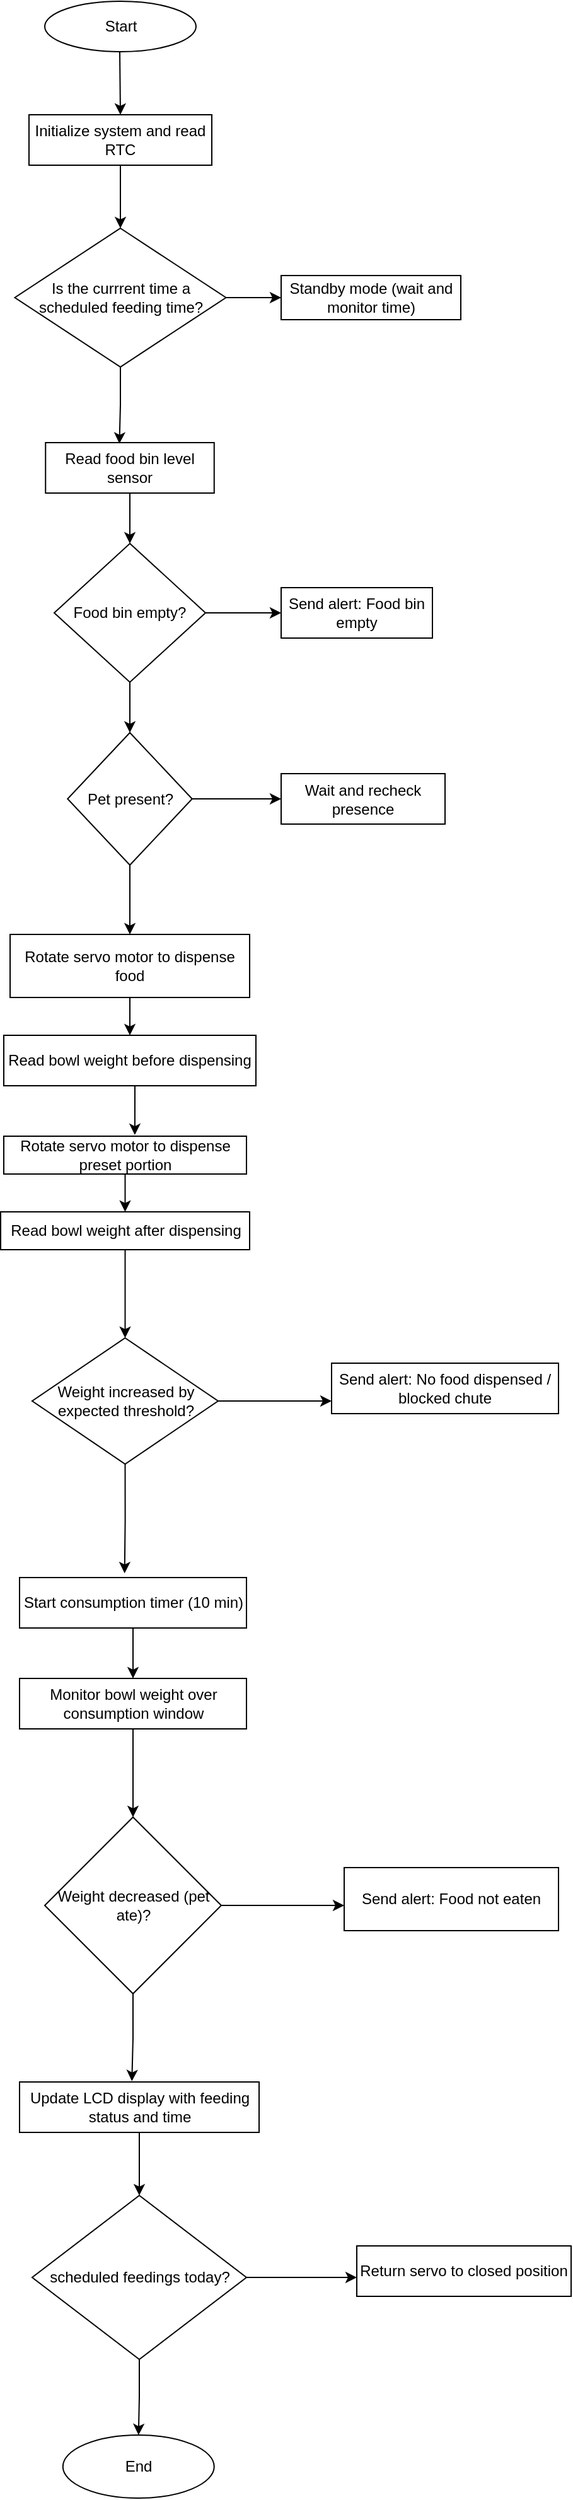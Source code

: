 <mxfile version="28.0.6">
  <diagram name="Automated Pet Feeder Flowchart" id="0">
    <mxGraphModel dx="1026" dy="610" grid="1" gridSize="10" guides="1" tooltips="1" connect="1" arrows="1" fold="1" page="1" pageScale="1" pageWidth="850" pageHeight="1100" math="0" shadow="0">
      <root>
        <mxCell id="0" />
        <mxCell id="1" parent="0" />
        <mxCell id="2" value="Start" style="ellipse;whiteSpace=wrap;html=1;fillColor=#FFFFFF;strokeColor=#000000;" parent="1" vertex="1">
          <mxGeometry x="352.5" y="60" width="120" height="40" as="geometry" />
        </mxCell>
        <mxCell id="47GH_XOzF8YKPweD0Skc-49" style="edgeStyle=orthogonalEdgeStyle;rounded=0;orthogonalLoop=1;jettySize=auto;html=1;exitX=0.5;exitY=1;exitDx=0;exitDy=0;entryX=0.5;entryY=0;entryDx=0;entryDy=0;" parent="1" source="3" target="4" edge="1">
          <mxGeometry relative="1" as="geometry" />
        </mxCell>
        <mxCell id="3" value="Initialize system and read RTC" style="rounded=0;whiteSpace=wrap;html=1;fillColor=#FFFFFF;strokeColor=#000000;" parent="1" vertex="1">
          <mxGeometry x="340" y="150" width="145" height="40" as="geometry" />
        </mxCell>
        <mxCell id="47GH_XOzF8YKPweD0Skc-50" style="edgeStyle=orthogonalEdgeStyle;rounded=0;orthogonalLoop=1;jettySize=auto;html=1;exitX=1;exitY=0.5;exitDx=0;exitDy=0;" parent="1" source="4" target="5a" edge="1">
          <mxGeometry relative="1" as="geometry" />
        </mxCell>
        <mxCell id="4" value="Is the currrent time a scheduled feeding time?" style="rhombus;whiteSpace=wrap;html=1;fillColor=#FFFFFF;strokeColor=#000000;" parent="1" vertex="1">
          <mxGeometry x="328.75" y="240" width="167.5" height="110" as="geometry" />
        </mxCell>
        <mxCell id="5a" value="Standby mode (wait and monitor time)" style="rounded=0;whiteSpace=wrap;html=1;fillColor=#FFFFFF;strokeColor=#000000;" parent="1" vertex="1">
          <mxGeometry x="540" y="277.5" width="142.5" height="35" as="geometry" />
        </mxCell>
        <mxCell id="47GH_XOzF8YKPweD0Skc-55" style="edgeStyle=orthogonalEdgeStyle;rounded=0;orthogonalLoop=1;jettySize=auto;html=1;exitX=0.5;exitY=1;exitDx=0;exitDy=0;" parent="1" source="5b" edge="1">
          <mxGeometry relative="1" as="geometry">
            <mxPoint x="420" y="490" as="targetPoint" />
          </mxGeometry>
        </mxCell>
        <mxCell id="5b" value="Read food bin level sensor" style="parallelogram;whiteSpace=wrap;html=1;fillColor=#FFFFFF;strokeColor=#000000;" parent="1" vertex="1">
          <mxGeometry x="353.13" y="410" width="133.75" height="40" as="geometry" />
        </mxCell>
        <mxCell id="47GH_XOzF8YKPweD0Skc-54" style="edgeStyle=orthogonalEdgeStyle;rounded=0;orthogonalLoop=1;jettySize=auto;html=1;exitX=1;exitY=0.5;exitDx=0;exitDy=0;entryX=0;entryY=0.5;entryDx=0;entryDy=0;" parent="1" source="6" target="7a" edge="1">
          <mxGeometry relative="1" as="geometry" />
        </mxCell>
        <mxCell id="47GH_XOzF8YKPweD0Skc-57" style="edgeStyle=orthogonalEdgeStyle;rounded=0;orthogonalLoop=1;jettySize=auto;html=1;exitX=0.5;exitY=1;exitDx=0;exitDy=0;entryX=0.5;entryY=0;entryDx=0;entryDy=0;" parent="1" source="6" target="7b" edge="1">
          <mxGeometry relative="1" as="geometry" />
        </mxCell>
        <mxCell id="6" value="Food bin empty?" style="rhombus;whiteSpace=wrap;html=1;fillColor=#FFFFFF;strokeColor=#000000;" parent="1" vertex="1">
          <mxGeometry x="360.01" y="490" width="120" height="110" as="geometry" />
        </mxCell>
        <mxCell id="7a" value="Send alert: Food bin empty" style="rounded=0;whiteSpace=wrap;html=1;fillColor=#FFFFFF;strokeColor=#000000;" parent="1" vertex="1">
          <mxGeometry x="540" y="525" width="120" height="40" as="geometry" />
        </mxCell>
        <mxCell id="47GH_XOzF8YKPweD0Skc-58" style="edgeStyle=orthogonalEdgeStyle;rounded=0;orthogonalLoop=1;jettySize=auto;html=1;exitX=1;exitY=0.5;exitDx=0;exitDy=0;entryX=0;entryY=0.5;entryDx=0;entryDy=0;" parent="1" source="7b" target="8a" edge="1">
          <mxGeometry relative="1" as="geometry" />
        </mxCell>
        <mxCell id="7b" value="Pet present?" style="rhombus;whiteSpace=wrap;html=1;fillColor=#FFFFFF;strokeColor=#000000;" parent="1" vertex="1">
          <mxGeometry x="370.63" y="640" width="98.76" height="105" as="geometry" />
        </mxCell>
        <mxCell id="8a" value="Wait and recheck presence" style="rounded=0;whiteSpace=wrap;html=1;fillColor=#FFFFFF;strokeColor=#000000;" parent="1" vertex="1">
          <mxGeometry x="540" y="672.5" width="130" height="40" as="geometry" />
        </mxCell>
        <mxCell id="47GH_XOzF8YKPweD0Skc-63" style="edgeStyle=orthogonalEdgeStyle;rounded=0;orthogonalLoop=1;jettySize=auto;html=1;exitX=0.5;exitY=1;exitDx=0;exitDy=0;entryX=0.5;entryY=0;entryDx=0;entryDy=0;" parent="1" source="8b" target="9" edge="1">
          <mxGeometry relative="1" as="geometry" />
        </mxCell>
        <mxCell id="8b" value="Rotate servo motor to dispense food" style="rounded=0;whiteSpace=wrap;html=1;fillColor=#FFFFFF;strokeColor=#000000;" parent="1" vertex="1">
          <mxGeometry x="325.01" y="800" width="190" height="50" as="geometry" />
        </mxCell>
        <mxCell id="9" value="Read bowl weight before dispensing" style="parallelogram;whiteSpace=wrap;html=1;fillColor=#FFFFFF;strokeColor=#000000;" parent="1" vertex="1">
          <mxGeometry x="320" y="880" width="200" height="40" as="geometry" />
        </mxCell>
        <mxCell id="J9eJqL734nXbyn00AHup-19" style="edgeStyle=orthogonalEdgeStyle;rounded=0;orthogonalLoop=1;jettySize=auto;html=1;exitX=0.5;exitY=1;exitDx=0;exitDy=0;entryX=0.5;entryY=0;entryDx=0;entryDy=0;" edge="1" parent="1" source="10" target="11">
          <mxGeometry relative="1" as="geometry" />
        </mxCell>
        <mxCell id="10" value="Rotate servo motor to dispense preset portion" style="rounded=0;whiteSpace=wrap;html=1;fillColor=#FFFFFF;strokeColor=#000000;" parent="1" vertex="1">
          <mxGeometry x="320" y="960" width="192.5" height="30" as="geometry" />
        </mxCell>
        <mxCell id="J9eJqL734nXbyn00AHup-20" style="edgeStyle=orthogonalEdgeStyle;rounded=0;orthogonalLoop=1;jettySize=auto;html=1;exitX=0.5;exitY=1;exitDx=0;exitDy=0;entryX=0.5;entryY=0;entryDx=0;entryDy=0;" edge="1" parent="1" source="11" target="12">
          <mxGeometry relative="1" as="geometry">
            <mxPoint x="416" y="1100" as="targetPoint" />
          </mxGeometry>
        </mxCell>
        <mxCell id="11" value="Read bowl weight after dispensing" style="parallelogram;whiteSpace=wrap;html=1;fillColor=#FFFFFF;strokeColor=#000000;" parent="1" vertex="1">
          <mxGeometry x="317.5" y="1020" width="197.5" height="30" as="geometry" />
        </mxCell>
        <mxCell id="J9eJqL734nXbyn00AHup-21" style="edgeStyle=orthogonalEdgeStyle;rounded=0;orthogonalLoop=1;jettySize=auto;html=1;exitX=1;exitY=0.5;exitDx=0;exitDy=0;entryX=0;entryY=0.75;entryDx=0;entryDy=0;" edge="1" parent="1" source="12" target="13a">
          <mxGeometry relative="1" as="geometry" />
        </mxCell>
        <mxCell id="12" value="Weight increased by expected threshold?" style="rhombus;whiteSpace=wrap;html=1;fillColor=#FFFFFF;strokeColor=#000000;" parent="1" vertex="1">
          <mxGeometry x="342.5" y="1120" width="147.5" height="100" as="geometry" />
        </mxCell>
        <mxCell id="13a" value="Send alert: No food dispensed / blocked chute" style="rounded=0;whiteSpace=wrap;html=1;fillColor=#FFFFFF;strokeColor=#000000;" parent="1" vertex="1">
          <mxGeometry x="580" y="1140" width="180" height="40" as="geometry" />
        </mxCell>
        <mxCell id="J9eJqL734nXbyn00AHup-23" style="edgeStyle=orthogonalEdgeStyle;rounded=0;orthogonalLoop=1;jettySize=auto;html=1;exitX=0.5;exitY=1;exitDx=0;exitDy=0;entryX=0.5;entryY=0;entryDx=0;entryDy=0;" edge="1" parent="1" source="13b" target="14">
          <mxGeometry relative="1" as="geometry" />
        </mxCell>
        <mxCell id="13b" value="Start consumption timer (10 min)" style="rounded=0;whiteSpace=wrap;html=1;fillColor=#FFFFFF;strokeColor=#000000;" parent="1" vertex="1">
          <mxGeometry x="332.5" y="1310" width="180" height="40" as="geometry" />
        </mxCell>
        <mxCell id="J9eJqL734nXbyn00AHup-24" style="edgeStyle=orthogonalEdgeStyle;rounded=0;orthogonalLoop=1;jettySize=auto;html=1;exitX=0.5;exitY=1;exitDx=0;exitDy=0;entryX=0.5;entryY=0;entryDx=0;entryDy=0;" edge="1" parent="1" source="14" target="15">
          <mxGeometry relative="1" as="geometry" />
        </mxCell>
        <mxCell id="14" value="Monitor bowl weight over consumption window" style="parallelogram;whiteSpace=wrap;html=1;fillColor=#FFFFFF;strokeColor=#000000;" parent="1" vertex="1">
          <mxGeometry x="332.5" y="1390" width="180" height="40" as="geometry" />
        </mxCell>
        <mxCell id="J9eJqL734nXbyn00AHup-25" style="edgeStyle=orthogonalEdgeStyle;rounded=0;orthogonalLoop=1;jettySize=auto;html=1;exitX=1;exitY=0.5;exitDx=0;exitDy=0;" edge="1" parent="1" source="15">
          <mxGeometry relative="1" as="geometry">
            <mxPoint x="590" y="1570" as="targetPoint" />
          </mxGeometry>
        </mxCell>
        <mxCell id="15" value="Weight decreased (pet ate)?" style="rhombus;whiteSpace=wrap;html=1;fillColor=#FFFFFF;strokeColor=#000000;" parent="1" vertex="1">
          <mxGeometry x="352.5" y="1500" width="139.99" height="140" as="geometry" />
        </mxCell>
        <mxCell id="16a" value="Send alert: Food not eaten" style="rounded=0;whiteSpace=wrap;html=1;fillColor=#FFFFFF;strokeColor=#000000;" parent="1" vertex="1">
          <mxGeometry x="590" y="1540" width="170" height="50" as="geometry" />
        </mxCell>
        <mxCell id="J9eJqL734nXbyn00AHup-27" style="edgeStyle=orthogonalEdgeStyle;rounded=0;orthogonalLoop=1;jettySize=auto;html=1;exitX=0.5;exitY=1;exitDx=0;exitDy=0;entryX=0.5;entryY=0;entryDx=0;entryDy=0;" edge="1" parent="1" source="16b" target="18">
          <mxGeometry relative="1" as="geometry" />
        </mxCell>
        <mxCell id="16b" value="Update LCD display with feeding status and time" style="rounded=0;whiteSpace=wrap;html=1;fillColor=#FFFFFF;strokeColor=#000000;" parent="1" vertex="1">
          <mxGeometry x="332.5" y="1710" width="190" height="40" as="geometry" />
        </mxCell>
        <mxCell id="17" value="Return servo to closed position" style="rounded=0;whiteSpace=wrap;html=1;fillColor=#FFFFFF;strokeColor=#000000;" parent="1" vertex="1">
          <mxGeometry x="600" y="1840" width="170" height="40" as="geometry" />
        </mxCell>
        <mxCell id="J9eJqL734nXbyn00AHup-29" style="edgeStyle=orthogonalEdgeStyle;rounded=0;orthogonalLoop=1;jettySize=auto;html=1;exitX=1;exitY=0.5;exitDx=0;exitDy=0;" edge="1" parent="1" source="18">
          <mxGeometry relative="1" as="geometry">
            <mxPoint x="600" y="1865" as="targetPoint" />
          </mxGeometry>
        </mxCell>
        <mxCell id="J9eJqL734nXbyn00AHup-31" style="edgeStyle=orthogonalEdgeStyle;rounded=0;orthogonalLoop=1;jettySize=auto;html=1;exitX=0.5;exitY=1;exitDx=0;exitDy=0;" edge="1" parent="1" source="18" target="19b">
          <mxGeometry relative="1" as="geometry" />
        </mxCell>
        <mxCell id="18" value="scheduled feedings today?" style="rhombus;whiteSpace=wrap;html=1;fillColor=#FFFFFF;strokeColor=#000000;" parent="1" vertex="1">
          <mxGeometry x="342.5" y="1800" width="170" height="130" as="geometry" />
        </mxCell>
        <mxCell id="19b" value="End" style="ellipse;whiteSpace=wrap;html=1;fillColor=#FFFFFF;strokeColor=#000000;" parent="1" vertex="1">
          <mxGeometry x="366.88" y="1990" width="120" height="50" as="geometry" />
        </mxCell>
        <mxCell id="47GH_XOzF8YKPweD0Skc-18" value="" style="endArrow=classic;html=1;rounded=0;" parent="1" edge="1">
          <mxGeometry width="50" height="50" relative="1" as="geometry">
            <mxPoint x="412" y="100" as="sourcePoint" />
            <mxPoint x="412.5" y="150" as="targetPoint" />
          </mxGeometry>
        </mxCell>
        <mxCell id="47GH_XOzF8YKPweD0Skc-48" style="edgeStyle=orthogonalEdgeStyle;rounded=0;orthogonalLoop=1;jettySize=auto;html=1;exitX=0.5;exitY=1;exitDx=0;exitDy=0;" parent="1" source="3" target="3" edge="1">
          <mxGeometry relative="1" as="geometry" />
        </mxCell>
        <mxCell id="47GH_XOzF8YKPweD0Skc-51" style="edgeStyle=orthogonalEdgeStyle;rounded=0;orthogonalLoop=1;jettySize=auto;html=1;exitX=0.5;exitY=1;exitDx=0;exitDy=0;entryX=0.438;entryY=0.02;entryDx=0;entryDy=0;entryPerimeter=0;" parent="1" source="4" target="5b" edge="1">
          <mxGeometry relative="1" as="geometry" />
        </mxCell>
        <mxCell id="47GH_XOzF8YKPweD0Skc-59" style="edgeStyle=orthogonalEdgeStyle;rounded=0;orthogonalLoop=1;jettySize=auto;html=1;exitX=0.5;exitY=1;exitDx=0;exitDy=0;entryX=0.5;entryY=0;entryDx=0;entryDy=0;" parent="1" source="7b" edge="1" target="8b">
          <mxGeometry relative="1" as="geometry">
            <mxPoint x="420" y="790" as="targetPoint" />
          </mxGeometry>
        </mxCell>
        <mxCell id="J9eJqL734nXbyn00AHup-18" style="edgeStyle=orthogonalEdgeStyle;rounded=0;orthogonalLoop=1;jettySize=auto;html=1;exitX=0.5;exitY=1;exitDx=0;exitDy=0;entryX=0.54;entryY=-0.033;entryDx=0;entryDy=0;entryPerimeter=0;" edge="1" parent="1" source="9" target="10">
          <mxGeometry relative="1" as="geometry" />
        </mxCell>
        <mxCell id="J9eJqL734nXbyn00AHup-22" style="edgeStyle=orthogonalEdgeStyle;rounded=0;orthogonalLoop=1;jettySize=auto;html=1;exitX=0.5;exitY=1;exitDx=0;exitDy=0;entryX=0.463;entryY=-0.085;entryDx=0;entryDy=0;entryPerimeter=0;" edge="1" parent="1" source="12" target="13b">
          <mxGeometry relative="1" as="geometry">
            <mxPoint x="416" y="1270" as="targetPoint" />
          </mxGeometry>
        </mxCell>
        <mxCell id="J9eJqL734nXbyn00AHup-26" style="edgeStyle=orthogonalEdgeStyle;rounded=0;orthogonalLoop=1;jettySize=auto;html=1;exitX=0.5;exitY=1;exitDx=0;exitDy=0;entryX=0.469;entryY=-0.015;entryDx=0;entryDy=0;entryPerimeter=0;" edge="1" parent="1" source="15" target="16b">
          <mxGeometry relative="1" as="geometry" />
        </mxCell>
      </root>
    </mxGraphModel>
  </diagram>
</mxfile>
